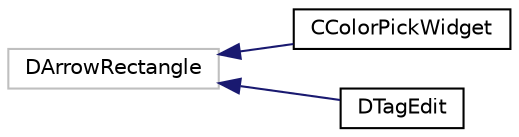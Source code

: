 digraph "类继承关系图"
{
  edge [fontname="Helvetica",fontsize="10",labelfontname="Helvetica",labelfontsize="10"];
  node [fontname="Helvetica",fontsize="10",shape=record];
  rankdir="LR";
  Node3048 [label="DArrowRectangle",height=0.2,width=0.4,color="grey75", fillcolor="white", style="filled"];
  Node3048 -> Node0 [dir="back",color="midnightblue",fontsize="10",style="solid",fontname="Helvetica"];
  Node0 [label="CColorPickWidget",height=0.2,width=0.4,color="black", fillcolor="white", style="filled",URL="$class_c_color_pick_widget.html"];
  Node3048 -> Node3050 [dir="back",color="midnightblue",fontsize="10",style="solid",fontname="Helvetica"];
  Node3050 [label="DTagEdit",height=0.2,width=0.4,color="black", fillcolor="white", style="filled",URL="$class_d_tag_edit.html"];
}
